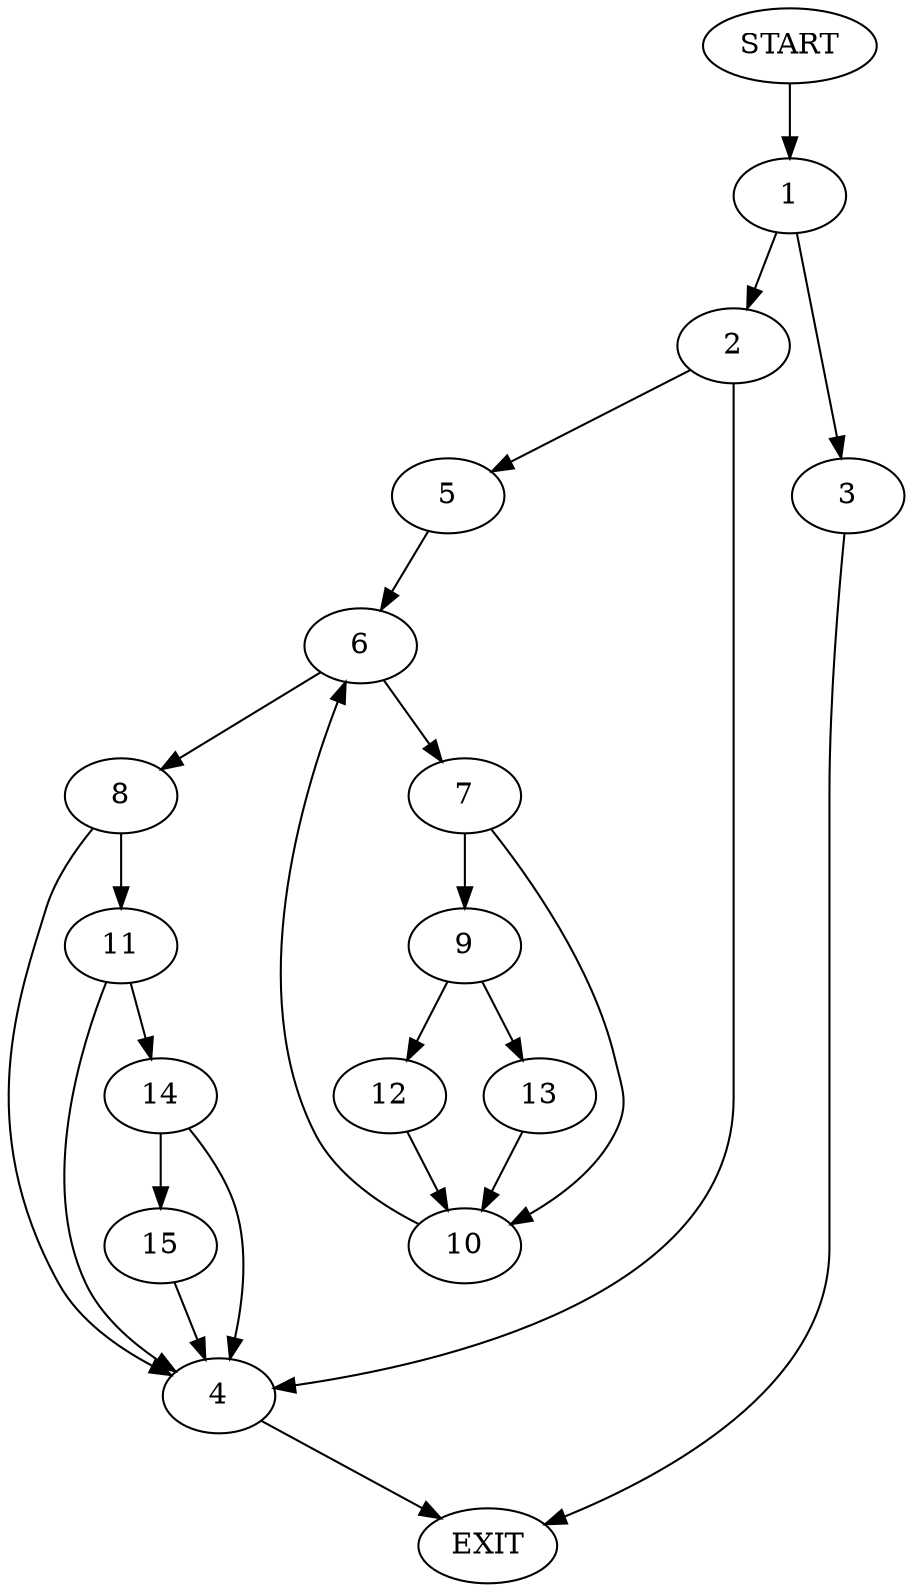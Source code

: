 digraph {
0 [label="START"]
16 [label="EXIT"]
0 -> 1
1 -> 2
1 -> 3
2 -> 4
2 -> 5
3 -> 16
4 -> 16
5 -> 6
6 -> 7
6 -> 8
7 -> 9
7 -> 10
8 -> 11
8 -> 4
9 -> 12
9 -> 13
10 -> 6
13 -> 10
12 -> 10
11 -> 4
11 -> 14
14 -> 4
14 -> 15
15 -> 4
}
